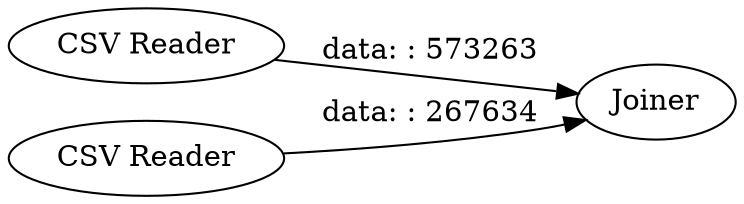 digraph {
	"-2147800294570368715_30" [label="CSV Reader"]
	"-2147800294570368715_31" [label=Joiner]
	"-2147800294570368715_29" [label="CSV Reader"]
	"-2147800294570368715_30" -> "-2147800294570368715_31" [label="data: : 573263"]
	"-2147800294570368715_29" -> "-2147800294570368715_31" [label="data: : 267634"]
	rankdir=LR
}
